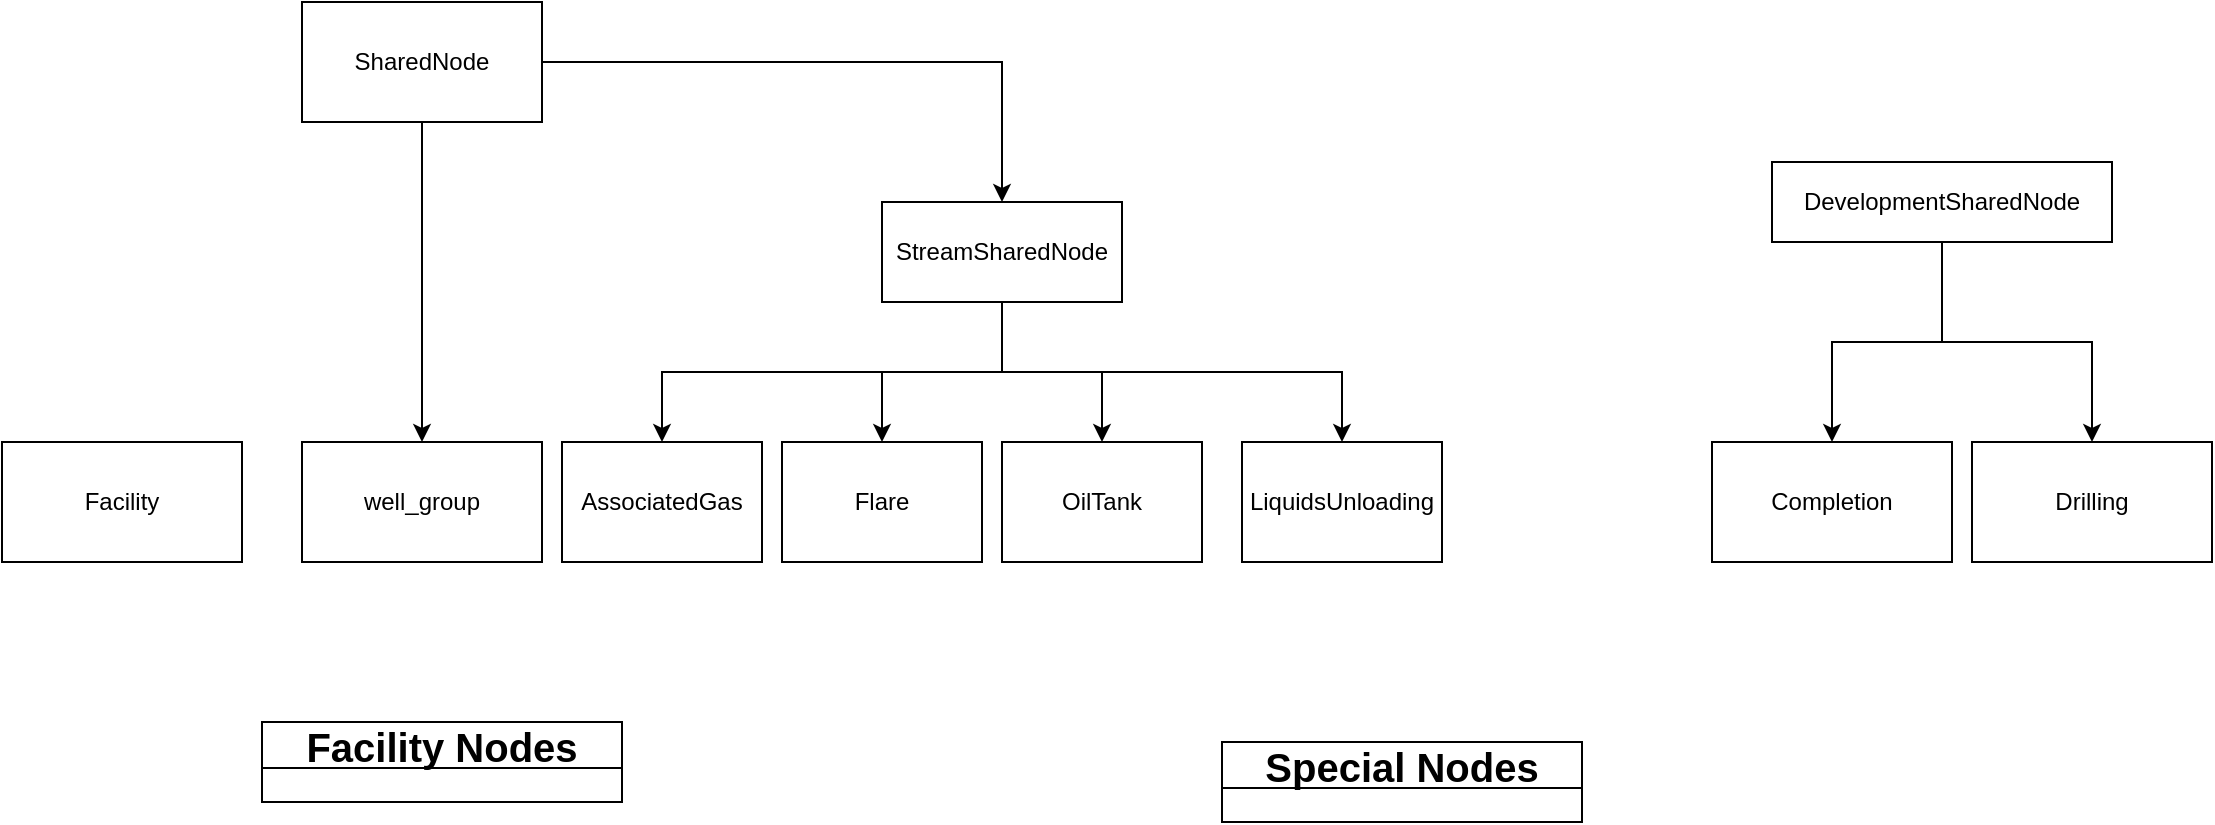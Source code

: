 <mxfile>
    <diagram name="Page-1" id="tytZlHDXZym7FNIzzRta">
        <mxGraphModel dx="2134" dy="621" grid="1" gridSize="10" guides="1" tooltips="1" connect="1" arrows="1" fold="1" page="1" pageScale="1" pageWidth="850" pageHeight="1100" math="0" shadow="0">
            <root>
                <mxCell id="0"/>
                <mxCell id="1" parent="0"/>
                <mxCell id="sDQUoHheuMa-QrXpR2xf-1" value="AssociatedGas" style="rounded=0;whiteSpace=wrap;html=1;" parent="1" vertex="1">
                    <mxGeometry x="-150" y="230" width="100" height="60" as="geometry"/>
                </mxCell>
                <mxCell id="sDQUoHheuMa-QrXpR2xf-4" style="edgeStyle=orthogonalEdgeStyle;rounded=0;orthogonalLoop=1;jettySize=auto;html=1;exitX=0.5;exitY=1;exitDx=0;exitDy=0;" parent="1" source="sDQUoHheuMa-QrXpR2xf-2" target="sDQUoHheuMa-QrXpR2xf-1" edge="1">
                    <mxGeometry relative="1" as="geometry"/>
                </mxCell>
                <mxCell id="sDQUoHheuMa-QrXpR2xf-18" style="edgeStyle=orthogonalEdgeStyle;rounded=0;orthogonalLoop=1;jettySize=auto;html=1;entryX=0.5;entryY=0;entryDx=0;entryDy=0;" parent="1" source="sDQUoHheuMa-QrXpR2xf-2" target="sDQUoHheuMa-QrXpR2xf-17" edge="1">
                    <mxGeometry relative="1" as="geometry"/>
                </mxCell>
                <mxCell id="sDQUoHheuMa-QrXpR2xf-21" style="edgeStyle=orthogonalEdgeStyle;rounded=0;orthogonalLoop=1;jettySize=auto;html=1;" parent="1" source="sDQUoHheuMa-QrXpR2xf-2" target="sDQUoHheuMa-QrXpR2xf-20" edge="1">
                    <mxGeometry relative="1" as="geometry"/>
                </mxCell>
                <mxCell id="sDQUoHheuMa-QrXpR2xf-34" style="edgeStyle=orthogonalEdgeStyle;rounded=0;orthogonalLoop=1;jettySize=auto;html=1;exitX=0.5;exitY=1;exitDx=0;exitDy=0;" parent="1" source="sDQUoHheuMa-QrXpR2xf-2" target="sDQUoHheuMa-QrXpR2xf-33" edge="1">
                    <mxGeometry relative="1" as="geometry"/>
                </mxCell>
                <mxCell id="sDQUoHheuMa-QrXpR2xf-2" value="StreamSharedNode" style="rounded=0;whiteSpace=wrap;html=1;" parent="1" vertex="1">
                    <mxGeometry x="10" y="110" width="120" height="50" as="geometry"/>
                </mxCell>
                <mxCell id="sDQUoHheuMa-QrXpR2xf-8" value="Drilling" style="rounded=0;whiteSpace=wrap;html=1;" parent="1" vertex="1">
                    <mxGeometry x="555" y="230" width="120" height="60" as="geometry"/>
                </mxCell>
                <mxCell id="sDQUoHheuMa-QrXpR2xf-10" style="edgeStyle=orthogonalEdgeStyle;rounded=0;orthogonalLoop=1;jettySize=auto;html=1;" parent="1" source="sDQUoHheuMa-QrXpR2xf-9" target="sDQUoHheuMa-QrXpR2xf-8" edge="1">
                    <mxGeometry relative="1" as="geometry"/>
                </mxCell>
                <mxCell id="sDQUoHheuMa-QrXpR2xf-12" style="edgeStyle=orthogonalEdgeStyle;rounded=0;orthogonalLoop=1;jettySize=auto;html=1;exitX=0.5;exitY=1;exitDx=0;exitDy=0;entryX=0.5;entryY=0;entryDx=0;entryDy=0;" parent="1" source="sDQUoHheuMa-QrXpR2xf-9" target="sDQUoHheuMa-QrXpR2xf-11" edge="1">
                    <mxGeometry relative="1" as="geometry"/>
                </mxCell>
                <mxCell id="sDQUoHheuMa-QrXpR2xf-9" value="DevelopmentSharedNode" style="rounded=0;whiteSpace=wrap;html=1;" parent="1" vertex="1">
                    <mxGeometry x="455" y="90" width="170" height="40" as="geometry"/>
                </mxCell>
                <mxCell id="sDQUoHheuMa-QrXpR2xf-11" value="Completion" style="rounded=0;whiteSpace=wrap;html=1;" parent="1" vertex="1">
                    <mxGeometry x="425" y="230" width="120" height="60" as="geometry"/>
                </mxCell>
                <mxCell id="sDQUoHheuMa-QrXpR2xf-14" value="Facility" style="rounded=0;whiteSpace=wrap;html=1;" parent="1" vertex="1">
                    <mxGeometry x="-430" y="230" width="120" height="60" as="geometry"/>
                </mxCell>
                <mxCell id="sDQUoHheuMa-QrXpR2xf-19" style="edgeStyle=orthogonalEdgeStyle;rounded=0;orthogonalLoop=1;jettySize=auto;html=1;entryX=0.5;entryY=0;entryDx=0;entryDy=0;" parent="1" source="sDQUoHheuMa-QrXpR2xf-15" target="sDQUoHheuMa-QrXpR2xf-2" edge="1">
                    <mxGeometry relative="1" as="geometry"/>
                </mxCell>
                <mxCell id="sDQUoHheuMa-QrXpR2xf-31" style="edgeStyle=orthogonalEdgeStyle;rounded=0;orthogonalLoop=1;jettySize=auto;html=1;exitX=0.5;exitY=1;exitDx=0;exitDy=0;entryX=0.5;entryY=0;entryDx=0;entryDy=0;" parent="1" source="sDQUoHheuMa-QrXpR2xf-15" target="sDQUoHheuMa-QrXpR2xf-30" edge="1">
                    <mxGeometry relative="1" as="geometry"/>
                </mxCell>
                <mxCell id="sDQUoHheuMa-QrXpR2xf-15" value="SharedNode" style="rounded=0;whiteSpace=wrap;html=1;" parent="1" vertex="1">
                    <mxGeometry x="-280" y="10" width="120" height="60" as="geometry"/>
                </mxCell>
                <mxCell id="sDQUoHheuMa-QrXpR2xf-17" value="Flare" style="rounded=0;whiteSpace=wrap;html=1;" parent="1" vertex="1">
                    <mxGeometry x="-40" y="230" width="100" height="60" as="geometry"/>
                </mxCell>
                <mxCell id="sDQUoHheuMa-QrXpR2xf-20" value="OilTank" style="rounded=0;whiteSpace=wrap;html=1;" parent="1" vertex="1">
                    <mxGeometry x="70" y="230" width="100" height="60" as="geometry"/>
                </mxCell>
                <mxCell id="sDQUoHheuMa-QrXpR2xf-30" value="well_group" style="rounded=0;whiteSpace=wrap;html=1;" parent="1" vertex="1">
                    <mxGeometry x="-280" y="230" width="120" height="60" as="geometry"/>
                </mxCell>
                <mxCell id="sDQUoHheuMa-QrXpR2xf-33" value="LiquidsUnloading" style="rounded=0;whiteSpace=wrap;html=1;" parent="1" vertex="1">
                    <mxGeometry x="190" y="230" width="100" height="60" as="geometry"/>
                </mxCell>
                <mxCell id="6" value="Facility Nodes" style="swimlane;whiteSpace=wrap;html=1;fontSize=20;" parent="1" vertex="1" collapsed="1">
                    <mxGeometry x="-300" y="370" width="180" height="40" as="geometry">
                        <mxRectangle x="-300" y="370" width="280" height="310" as="alternateBounds"/>
                    </mxGeometry>
                </mxCell>
                <mxCell id="sDQUoHheuMa-QrXpR2xf-29" value="reciprocating_compressor" style="rounded=0;whiteSpace=wrap;html=1;" parent="6" vertex="1">
                    <mxGeometry y="30" width="170" height="60" as="geometry"/>
                </mxCell>
                <mxCell id="sDQUoHheuMa-QrXpR2xf-6" value="centrifugal_compressor" style="rounded=0;whiteSpace=wrap;html=1;" parent="6" vertex="1">
                    <mxGeometry y="100" width="170" height="60" as="geometry"/>
                </mxCell>
                <mxCell id="sDQUoHheuMa-QrXpR2xf-7" value="combustion" style="rounded=0;whiteSpace=wrap;html=1;" parent="6" vertex="1">
                    <mxGeometry x="10" y="170" width="120" height="60" as="geometry"/>
                </mxCell>
                <mxCell id="sDQUoHheuMa-QrXpR2xf-28" value="pneumatic pump" style="rounded=0;whiteSpace=wrap;html=1;" parent="6" vertex="1">
                    <mxGeometry x="140" y="170" width="120" height="60" as="geometry"/>
                </mxCell>
                <mxCell id="sDQUoHheuMa-QrXpR2xf-27" value="pneumatic device" style="rounded=0;whiteSpace=wrap;html=1;" parent="6" vertex="1">
                    <mxGeometry x="80" y="240" width="120" height="60" as="geometry"/>
                </mxCell>
                <mxCell id="9" value="Special Nodes" style="swimlane;whiteSpace=wrap;html=1;fontSize=20;" vertex="1" collapsed="1" parent="1">
                    <mxGeometry x="180" y="380" width="180" height="40" as="geometry">
                        <mxRectangle x="180" y="380" width="340" height="300" as="alternateBounds"/>
                    </mxGeometry>
                </mxCell>
                <mxCell id="11" value="Atmosphere" style="rounded=0;whiteSpace=wrap;html=1;" vertex="1" parent="9">
                    <mxGeometry x="190" y="50" width="120" height="60" as="geometry"/>
                </mxCell>
                <mxCell id="12" value="EconOutput" style="rounded=0;whiteSpace=wrap;html=1;" vertex="1" parent="9">
                    <mxGeometry x="30" y="50" width="120" height="60" as="geometry"/>
                </mxCell>
                <mxCell id="13" value="Capture" style="rounded=0;whiteSpace=wrap;html=1;" vertex="1" parent="9">
                    <mxGeometry x="190" y="150" width="120" height="60" as="geometry"/>
                </mxCell>
                <mxCell id="10" style="edgeStyle=none;html=1;exitX=0.5;exitY=1;exitDx=0;exitDy=0;entryX=0.5;entryY=0;entryDx=0;entryDy=0;" edge="1" parent="9" source="11" target="13">
                    <mxGeometry relative="1" as="geometry"/>
                </mxCell>
            </root>
        </mxGraphModel>
    </diagram>
</mxfile>